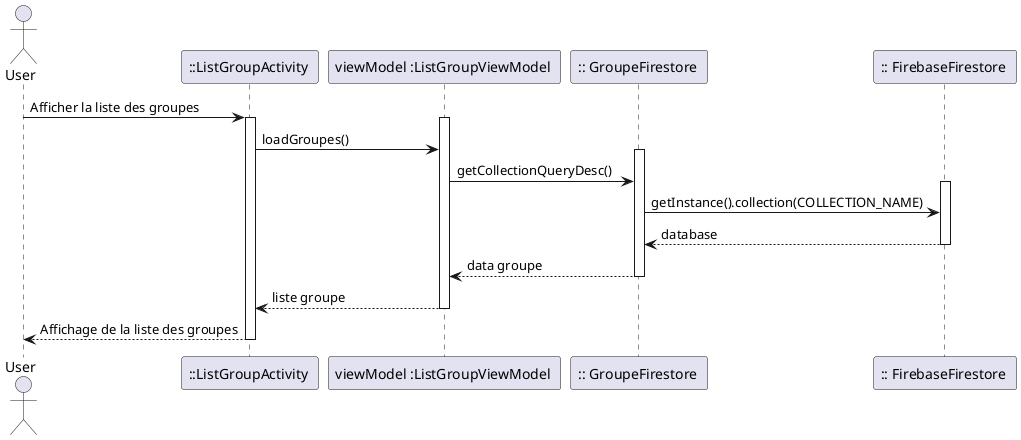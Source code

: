 @startuml
actor User as g
participant "::ListGroupActivity " as act
participant "viewModel :ListGroupViewModel " as groupe
participant ":: GroupeFirestore " as groupeb
participant ":: FirebaseFirestore " as base

g -> act: Afficher la liste des groupes
activate act
activate groupe
act -> groupe : loadGroupes()
activate groupeb
groupe -> groupeb : getCollectionQueryDesc()
activate base
groupeb -> base : getInstance().collection(COLLECTION_NAME)
base --> groupeb : database
deactivate base
groupeb --> groupe : data groupe
deactivate groupeb
groupe --> act : liste groupe
deactivate groupe
act --> g : Affichage de la liste des groupes
deactivate act
@enduml